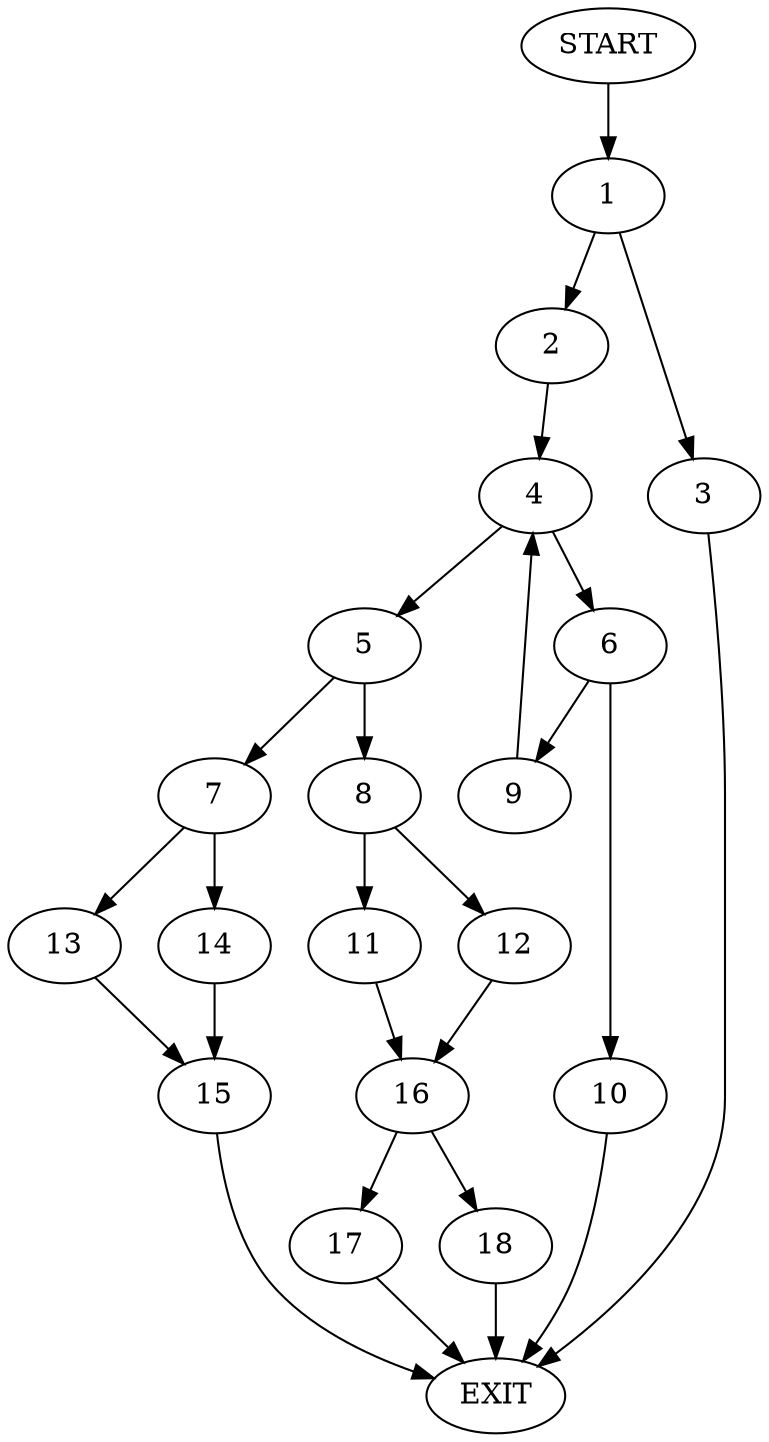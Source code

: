 digraph {
0 [label="START"]
19 [label="EXIT"]
0 -> 1
1 -> 2
1 -> 3
3 -> 19
2 -> 4
4 -> 5
4 -> 6
5 -> 7
5 -> 8
6 -> 9
6 -> 10
9 -> 4
10 -> 19
8 -> 11
8 -> 12
7 -> 13
7 -> 14
14 -> 15
13 -> 15
15 -> 19
12 -> 16
11 -> 16
16 -> 17
16 -> 18
17 -> 19
18 -> 19
}
